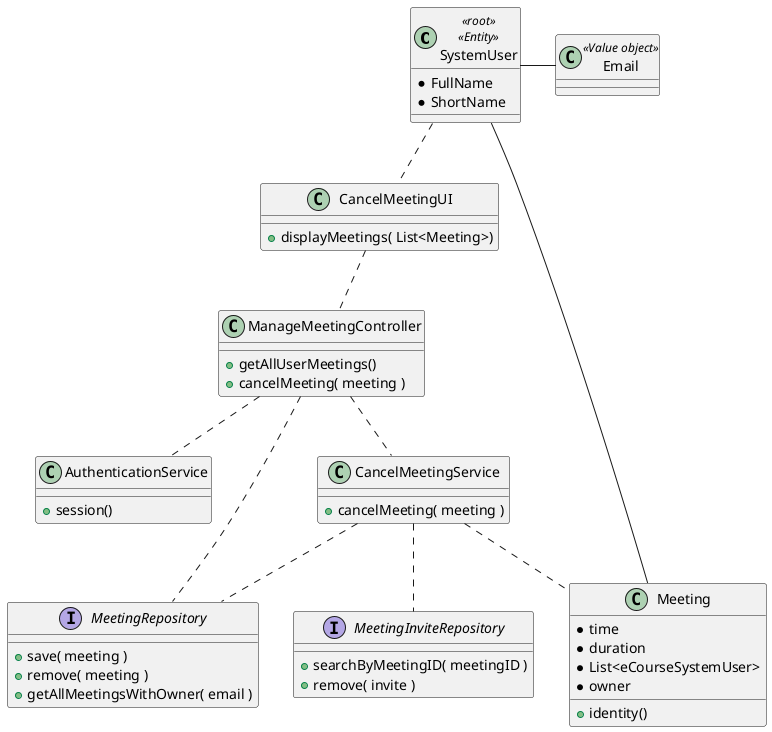 @startuml
'https://plantuml.com/class-diagram

class SystemUser <<root>> <<Entity>> {
    * FullName
    * ShortName
}
class Email <<Value object>>

class CancelMeetingUI{
    + displayMeetings( List<Meeting>)
}
class ManageMeetingController{
    + getAllUserMeetings()
    + cancelMeeting( meeting )
}
class CancelMeetingService{
    + cancelMeeting( meeting )
}
class AuthenticationService{
    + session()
}
class Meeting{
    * time
    * duration
    * List<eCourseSystemUser>
    * owner
    + identity()
}

interface MeetingRepository{
    + save( meeting )
    + remove( meeting )
    + getAllMeetingsWithOwner( email )
}
interface MeetingInviteRepository{
    + searchByMeetingID( meetingID )
    + remove( invite )
}



SystemUser - Email
SystemUser -- Meeting
SystemUser .. CancelMeetingUI
CancelMeetingUI .. ManageMeetingController
ManageMeetingController .. CancelMeetingService
ManageMeetingController .. AuthenticationService
ManageMeetingController .. MeetingRepository
CancelMeetingService .. MeetingRepository
CancelMeetingService .. MeetingInviteRepository
CancelMeetingService .. Meeting

@enduml